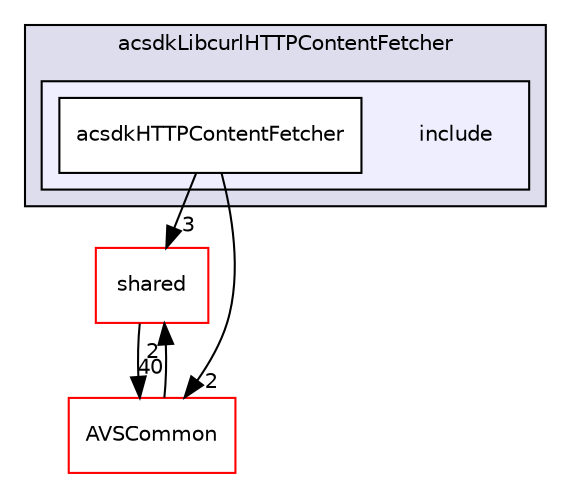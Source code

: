 digraph "/workplace/avs-device-sdk/applications/acsdkLibcurlHTTPContentFetcher/include" {
  compound=true
  node [ fontsize="10", fontname="Helvetica"];
  edge [ labelfontsize="10", labelfontname="Helvetica"];
  subgraph clusterdir_3331e98c94e2b3a45d3ee3dc3c4ccbde {
    graph [ bgcolor="#ddddee", pencolor="black", label="acsdkLibcurlHTTPContentFetcher" fontname="Helvetica", fontsize="10", URL="dir_3331e98c94e2b3a45d3ee3dc3c4ccbde.html"]
  subgraph clusterdir_1913b5c82c5e3114543090bcc43ec543 {
    graph [ bgcolor="#eeeeff", pencolor="black", label="" URL="dir_1913b5c82c5e3114543090bcc43ec543.html"];
    dir_1913b5c82c5e3114543090bcc43ec543 [shape=plaintext label="include"];
    dir_ffb4945d53cf6909538caaf673d10c35 [shape=box label="acsdkHTTPContentFetcher" color="black" fillcolor="white" style="filled" URL="dir_ffb4945d53cf6909538caaf673d10c35.html"];
  }
  }
  dir_9982052f7ce695d12571567315b2fafa [shape=box label="shared" fillcolor="white" style="filled" color="red" URL="dir_9982052f7ce695d12571567315b2fafa.html"];
  dir_13e65effb2bde530b17b3d5eefcd0266 [shape=box label="AVSCommon" fillcolor="white" style="filled" color="red" URL="dir_13e65effb2bde530b17b3d5eefcd0266.html"];
  dir_9982052f7ce695d12571567315b2fafa->dir_13e65effb2bde530b17b3d5eefcd0266 [headlabel="40", labeldistance=1.5 headhref="dir_000116_000017.html"];
  dir_ffb4945d53cf6909538caaf673d10c35->dir_9982052f7ce695d12571567315b2fafa [headlabel="3", labeldistance=1.5 headhref="dir_000080_000116.html"];
  dir_ffb4945d53cf6909538caaf673d10c35->dir_13e65effb2bde530b17b3d5eefcd0266 [headlabel="2", labeldistance=1.5 headhref="dir_000080_000017.html"];
  dir_13e65effb2bde530b17b3d5eefcd0266->dir_9982052f7ce695d12571567315b2fafa [headlabel="2", labeldistance=1.5 headhref="dir_000017_000116.html"];
}
